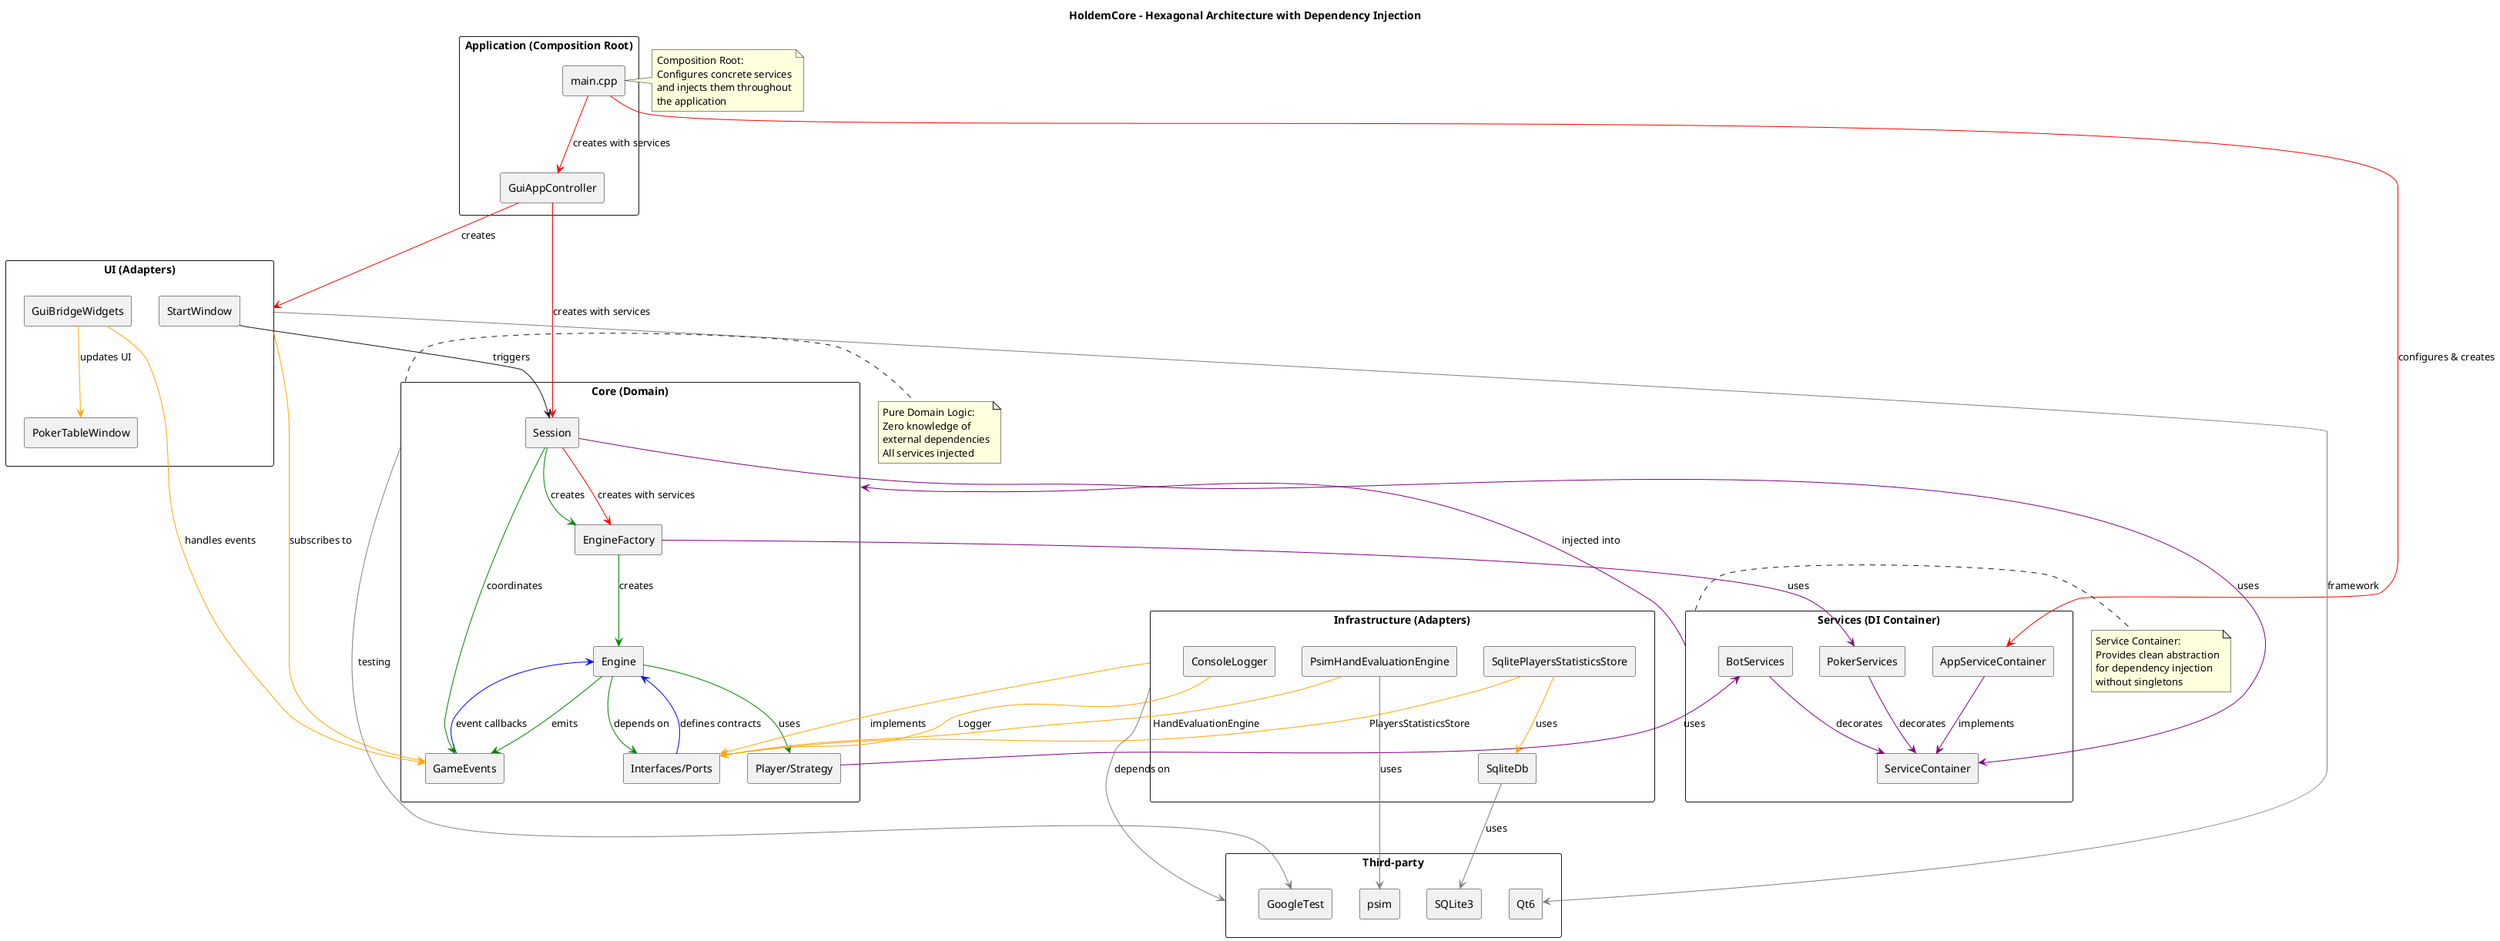@startuml
title HoldemCore – Hexagonal Architecture with Dependency Injection

skinparam packageStyle rectangle
skinparam shadowing false
skinparam componentStyle rectangle

package "Core (Domain)" as Core {
  [Engine] as Engine
  [GameEvents] as GameEvents
  [Session] as Session
  [EngineFactory] as EngineFactory
  [Player/Strategy] as PlayerStrategy
  [Interfaces/Ports] as Ports
}

package "Services (DI Container)" as Services {
  [ServiceContainer] as ServiceContainer
  [AppServiceContainer] as AppServiceContainer
  [PokerServices] as PokerServices
  [BotServices] as BotServices
}

package "Application (Composition Root)" as App {
  [main.cpp] as Main
  [GuiAppController] as GuiController
}

package "Infrastructure (Adapters)" as Infra {
  [ConsoleLogger] as ConsoleLogger
  [SqlitePlayersStatisticsStore] as SqliteStore
  [PsimHandEvaluationEngine] as PsimEngine
  [SqliteDb] as SqliteDb
}

package "UI (Adapters)" as UI {
  [StartWindow] as StartWindow
  [PokerTableWindow] as TableWindow
  [GuiBridgeWidgets] as Bridge
}

package "Third-party" as ThirdParty {
  [SQLite3] as SQLite3
  [psim] as psim
  [Qt6] as Qt6
  [GoogleTest] as GoogleTest
}

' Core Domain Relationships
Ports -[#0000FF]-> Engine : defines contracts
GameEvents -[#0000FF]-> Engine : event callbacks
Session -[#green]-> EngineFactory : creates
Session -[#green]-> GameEvents : coordinates
EngineFactory -[#green]-> Engine : creates
Engine -[#green]-> PlayerStrategy : uses
Engine -[#green]-> Ports : depends on
Engine -[#green]-> GameEvents : emits

' Service Container Relationships
Services -[#purple]-> Core : injected into
AppServiceContainer -[#purple]-> ServiceContainer : implements
PokerServices -[#purple]-> ServiceContainer : decorates
BotServices -[#purple]-> ServiceContainer : decorates
EngineFactory -[#purple]-> PokerServices : uses
Session -[#purple]-> ServiceContainer : uses
PlayerStrategy -[#purple]-> BotServices : uses

' Application Layer (Composition Root)
Main -[#red]-> AppServiceContainer : configures & creates
Main -[#red]-> GuiController : creates with services
GuiController -[#red]-> Session : creates with services
GuiController -[#red]-> UI : creates
Session -[#red]-> EngineFactory : creates with services

' Infrastructure Adapters
Infra -[#orange]-> Ports : implements
ConsoleLogger -[#orange]-> Ports : Logger
SqliteStore -[#orange]-> Ports : PlayersStatisticsStore
PsimEngine -[#orange]-> Ports : HandEvaluationEngine
SqliteStore -[#orange]-> SqliteDb : uses

' UI Adapters
UI -[#orange]-> GameEvents : subscribes to
  StartWindow --> Session : triggers
Bridge -[#orange]-> GameEvents : handles events
Bridge -[#orange]-> TableWindow : updates UI

' Third-party Dependencies
Infra -[#gray]-> ThirdParty : depends on
SqliteDb -[#gray]-> SQLite3 : uses
PsimEngine -[#gray]-> psim : uses
UI -[#gray]-> Qt6 : framework
Core -[#gray]-> GoogleTest : testing

' Dependency Injection Flow (main architectural pattern)
note right of Main : Composition Root:\nConfigures concrete services\nand injects them throughout\nthe application
note right of Services : Service Container:\nProvides clean abstraction\nfor dependency injection\nwithout singletons
note right of Core : Pure Domain Logic:\nZero knowledge of\nexternal dependencies\nAll services injected

@enduml
